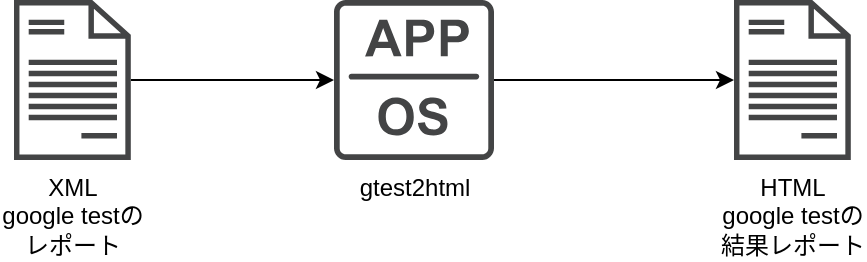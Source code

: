 <mxfile version="12.4.2" type="device" pages="2"><diagram id="QHpTTNiIr3z86u-HZQQ4" name="function"><mxGraphModel dx="1422" dy="862" grid="1" gridSize="10" guides="1" tooltips="1" connect="1" arrows="1" fold="1" page="1" pageScale="1" pageWidth="827" pageHeight="1169" math="0" shadow="0"><root><mxCell id="0"/><mxCell id="1" parent="0"/><mxCell id="bexYt2qIrcY6jefWBdeS-4" style="edgeStyle=orthogonalEdgeStyle;rounded=0;orthogonalLoop=1;jettySize=auto;html=1;" edge="1" parent="1" source="bexYt2qIrcY6jefWBdeS-1" target="bexYt2qIrcY6jefWBdeS-2"><mxGeometry relative="1" as="geometry"/></mxCell><mxCell id="bexYt2qIrcY6jefWBdeS-1" value="XML&lt;br&gt;google testの&lt;br&gt;レポート" style="pointerEvents=1;shadow=0;dashed=0;html=1;strokeColor=none;fillColor=#434445;aspect=fixed;labelPosition=center;verticalLabelPosition=bottom;verticalAlign=top;align=center;outlineConnect=0;shape=mxgraph.vvd.document;" vertex="1" parent="1"><mxGeometry x="160" y="200" width="58.4" height="80" as="geometry"/></mxCell><mxCell id="bexYt2qIrcY6jefWBdeS-5" style="edgeStyle=orthogonalEdgeStyle;rounded=0;orthogonalLoop=1;jettySize=auto;html=1;" edge="1" parent="1" source="bexYt2qIrcY6jefWBdeS-2" target="bexYt2qIrcY6jefWBdeS-3"><mxGeometry relative="1" as="geometry"/></mxCell><mxCell id="bexYt2qIrcY6jefWBdeS-2" value="gtest2html" style="pointerEvents=1;shadow=0;dashed=0;html=1;strokeColor=none;fillColor=#434445;aspect=fixed;labelPosition=center;verticalLabelPosition=bottom;verticalAlign=top;align=center;outlineConnect=0;shape=mxgraph.vvd.app;" vertex="1" parent="1"><mxGeometry x="320" y="200" width="80" height="80" as="geometry"/></mxCell><mxCell id="bexYt2qIrcY6jefWBdeS-3" value="HTML&lt;br&gt;google testの&lt;br&gt;結果レポート" style="pointerEvents=1;shadow=0;dashed=0;html=1;strokeColor=none;fillColor=#434445;aspect=fixed;labelPosition=center;verticalLabelPosition=bottom;verticalAlign=top;align=center;outlineConnect=0;shape=mxgraph.vvd.document;" vertex="1" parent="1"><mxGeometry x="520" y="200" width="58.4" height="80" as="geometry"/></mxCell></root></mxGraphModel></diagram><diagram id="1h2kOSkbzHtNO1sDg3_e" name="structure"><mxGraphModel dx="1422" dy="862" grid="1" gridSize="10" guides="1" tooltips="1" connect="1" arrows="1" fold="1" page="1" pageScale="1" pageWidth="827" pageHeight="1169" math="0" shadow="0"><root><mxCell id="mC45qQfoOIX39qqAO2lF-0"/><mxCell id="mC45qQfoOIX39qqAO2lF-1" parent="mC45qQfoOIX39qqAO2lF-0"/><mxCell id="mC45qQfoOIX39qqAO2lF-9" style="edgeStyle=orthogonalEdgeStyle;rounded=0;orthogonalLoop=1;jettySize=auto;html=1;" edge="1" parent="mC45qQfoOIX39qqAO2lF-1" source="mC45qQfoOIX39qqAO2lF-2" target="mC45qQfoOIX39qqAO2lF-3"><mxGeometry relative="1" as="geometry"/></mxCell><mxCell id="mC45qQfoOIX39qqAO2lF-2" value="Page" style="html=1;strokeColor=none;fillColor=#0079D6;labelPosition=center;verticalLabelPosition=middle;verticalAlign=top;align=center;fontSize=12;outlineConnect=0;spacingTop=-6;fontColor=#FFFFFF;shape=mxgraph.sitemap.page;" vertex="1" parent="mC45qQfoOIX39qqAO2lF-1"><mxGeometry x="120" y="160" width="120" height="70" as="geometry"/></mxCell><mxCell id="mC45qQfoOIX39qqAO2lF-10" style="edgeStyle=orthogonalEdgeStyle;rounded=0;orthogonalLoop=1;jettySize=auto;html=1;" edge="1" parent="mC45qQfoOIX39qqAO2lF-1" source="mC45qQfoOIX39qqAO2lF-3" target="mC45qQfoOIX39qqAO2lF-7"><mxGeometry relative="1" as="geometry"/></mxCell><mxCell id="mC45qQfoOIX39qqAO2lF-11" style="edgeStyle=orthogonalEdgeStyle;rounded=0;orthogonalLoop=1;jettySize=auto;html=1;" edge="1" parent="mC45qQfoOIX39qqAO2lF-1" source="mC45qQfoOIX39qqAO2lF-3" target="mC45qQfoOIX39qqAO2lF-2"><mxGeometry relative="1" as="geometry"><Array as="points"><mxPoint x="421" y="130"/><mxPoint x="200" y="130"/></Array></mxGeometry></mxCell><mxCell id="mC45qQfoOIX39qqAO2lF-3" value="Page" style="html=1;strokeColor=none;fillColor=#0079D6;labelPosition=center;verticalLabelPosition=middle;verticalAlign=top;align=center;fontSize=12;outlineConnect=0;spacingTop=-6;fontColor=#FFFFFF;shape=mxgraph.sitemap.page;" vertex="1" parent="mC45qQfoOIX39qqAO2lF-1"><mxGeometry x="361" y="160" width="120" height="70" as="geometry"/></mxCell><mxCell id="mC45qQfoOIX39qqAO2lF-4" value="index.html" style="text;html=1;resizable=0;autosize=1;align=center;verticalAlign=middle;points=[];fillColor=none;strokeColor=none;rounded=0;" vertex="1" parent="mC45qQfoOIX39qqAO2lF-1"><mxGeometry x="145" y="230" width="70" height="20" as="geometry"/></mxCell><mxCell id="mC45qQfoOIX39qqAO2lF-5" value="test_suite_name.html" style="text;html=1;resizable=0;autosize=1;align=center;verticalAlign=middle;points=[];fillColor=none;strokeColor=none;rounded=0;" vertex="1" parent="mC45qQfoOIX39qqAO2lF-1"><mxGeometry x="356" y="230" width="130" height="20" as="geometry"/></mxCell><mxCell id="mC45qQfoOIX39qqAO2lF-12" style="edgeStyle=orthogonalEdgeStyle;rounded=0;orthogonalLoop=1;jettySize=auto;html=1;" edge="1" parent="mC45qQfoOIX39qqAO2lF-1" source="mC45qQfoOIX39qqAO2lF-7" target="mC45qQfoOIX39qqAO2lF-2"><mxGeometry relative="1" as="geometry"><Array as="points"><mxPoint x="660" y="110"/><mxPoint x="160" y="110"/></Array></mxGeometry></mxCell><mxCell id="mC45qQfoOIX39qqAO2lF-7" value="Page" style="html=1;strokeColor=none;fillColor=#0079D6;labelPosition=center;verticalLabelPosition=middle;verticalAlign=top;align=center;fontSize=12;outlineConnect=0;spacingTop=-6;fontColor=#FFFFFF;shape=mxgraph.sitemap.page;" vertex="1" parent="mC45qQfoOIX39qqAO2lF-1"><mxGeometry x="600" y="160" width="120" height="70" as="geometry"/></mxCell><mxCell id="mC45qQfoOIX39qqAO2lF-8" value="test_suite_name.html" style="text;html=1;resizable=0;autosize=1;align=center;verticalAlign=middle;points=[];fillColor=none;strokeColor=none;rounded=0;" vertex="1" parent="mC45qQfoOIX39qqAO2lF-1"><mxGeometry x="595" y="230" width="130" height="20" as="geometry"/></mxCell></root></mxGraphModel></diagram></mxfile>